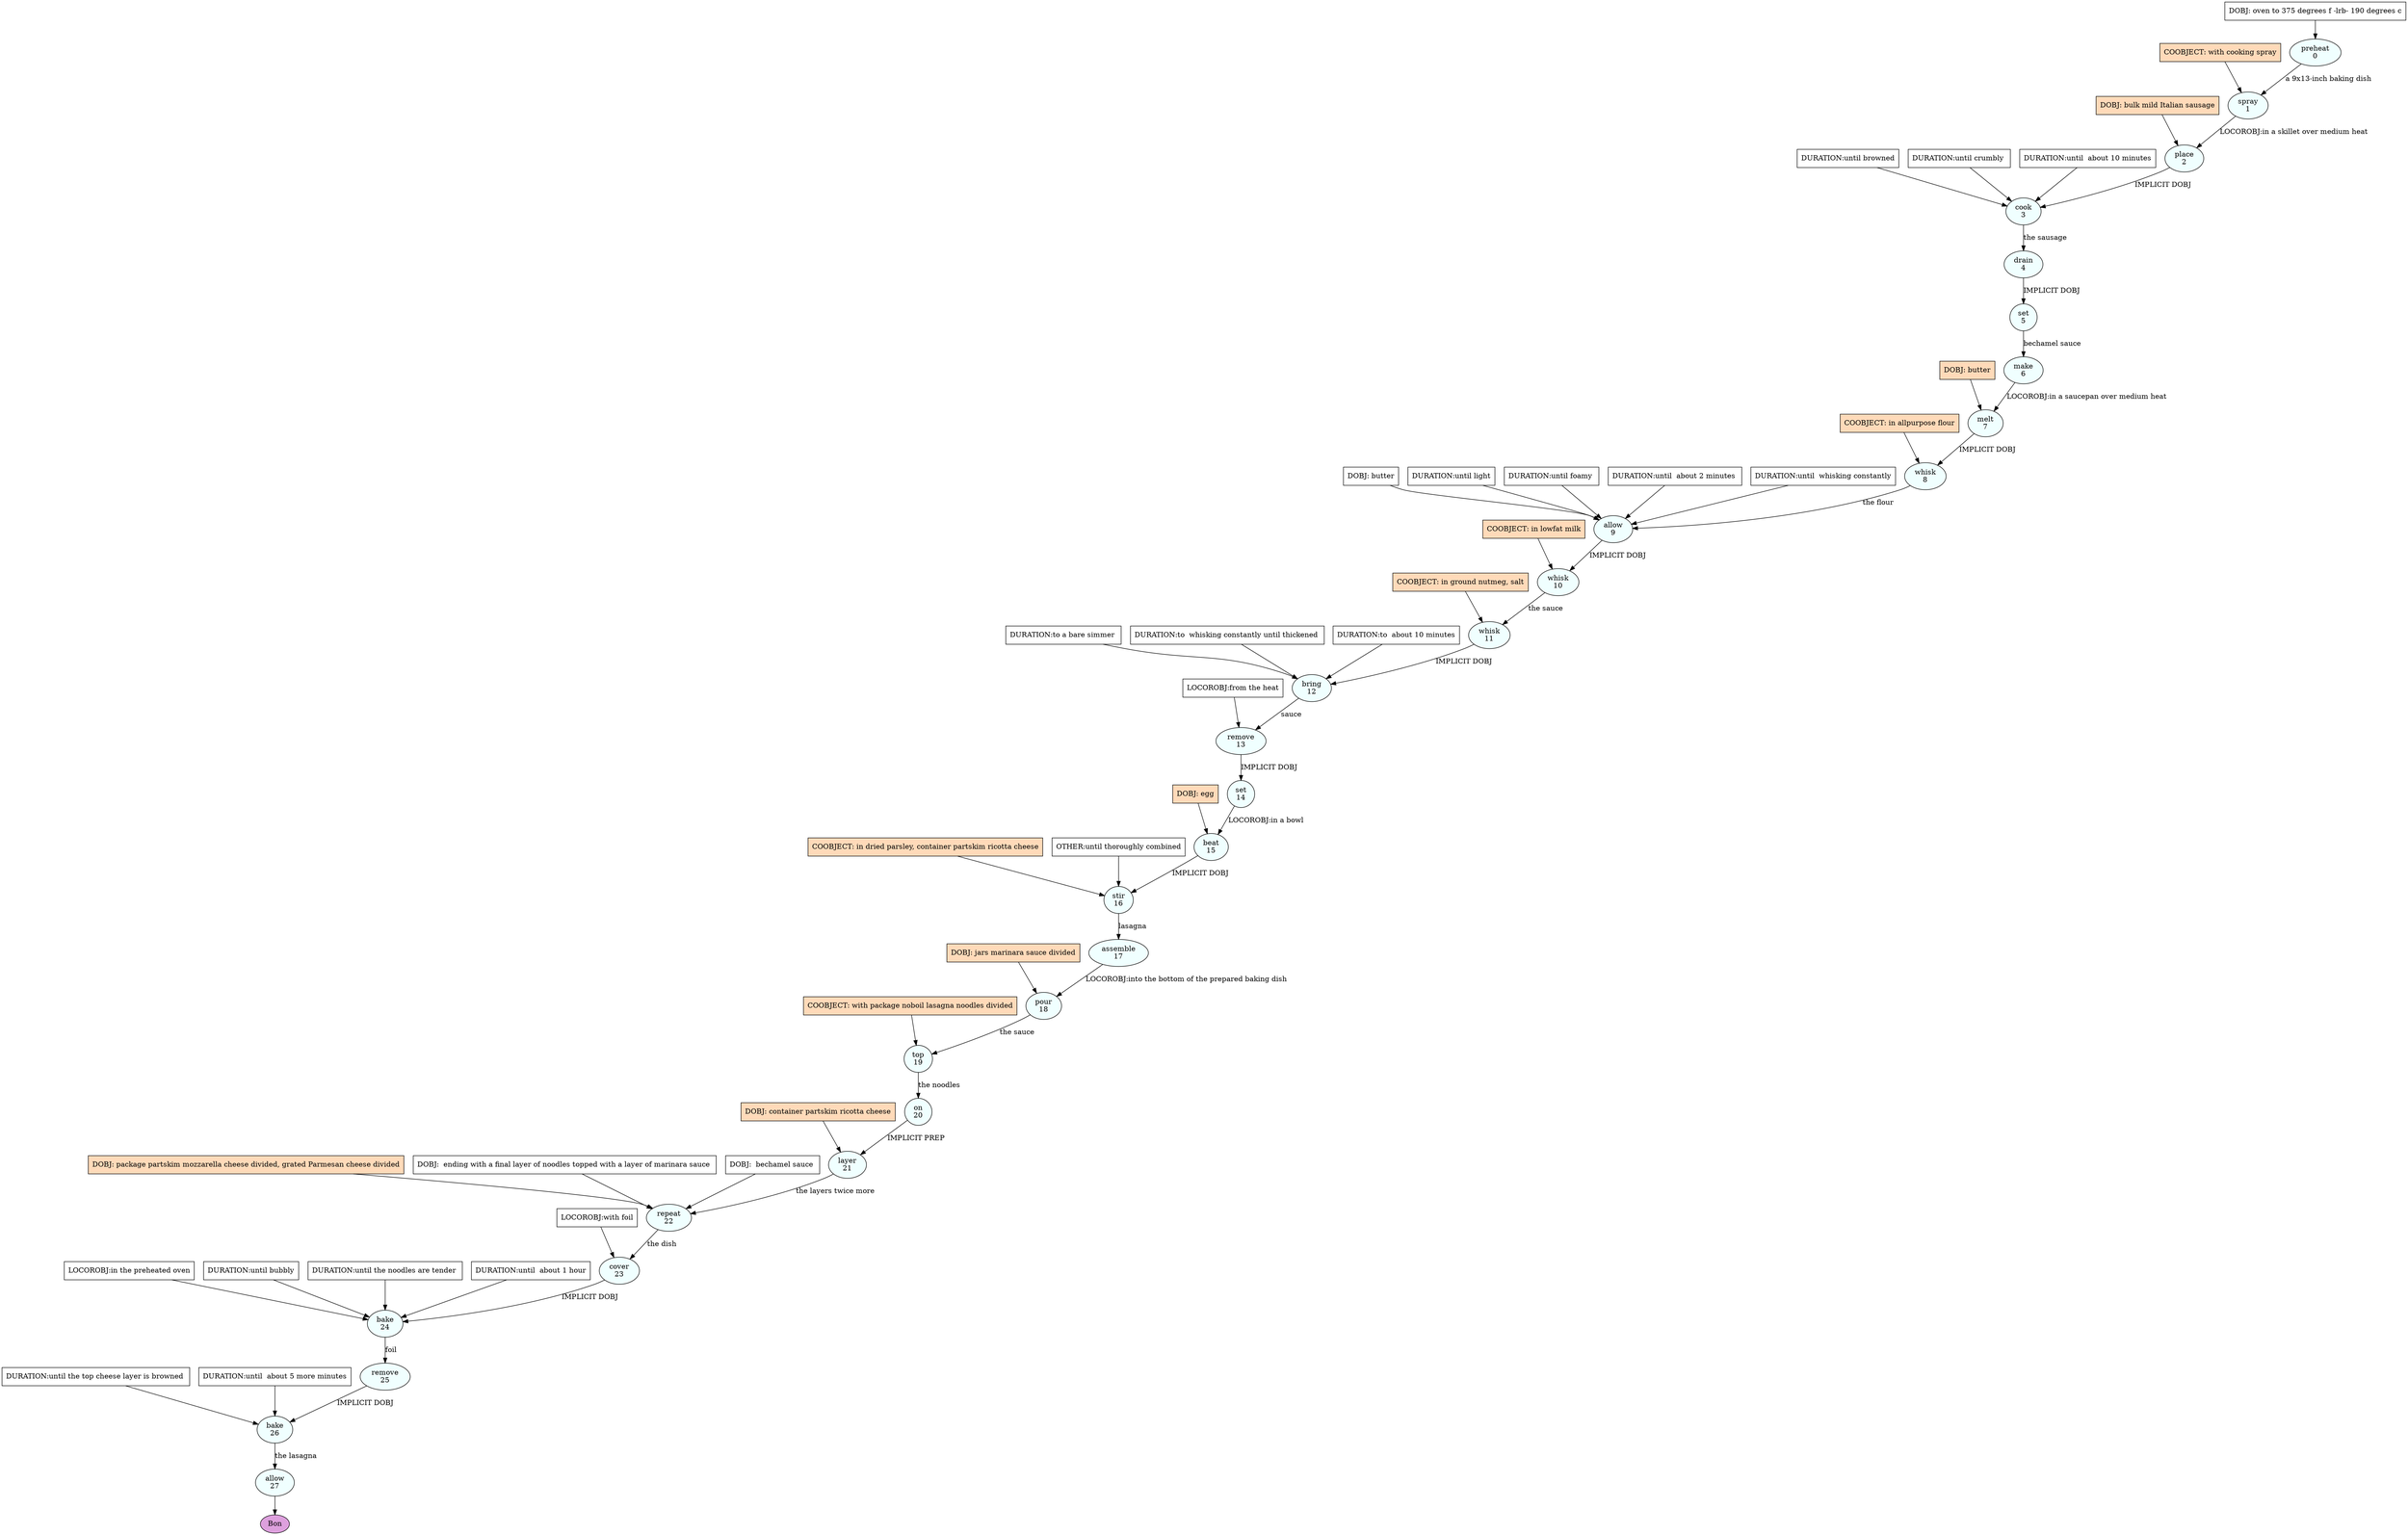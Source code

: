 digraph recipe {
E0[label="preheat
0", shape=oval, style=filled, fillcolor=azure]
E1[label="spray
1", shape=oval, style=filled, fillcolor=azure]
E2[label="place
2", shape=oval, style=filled, fillcolor=azure]
E3[label="cook
3", shape=oval, style=filled, fillcolor=azure]
E4[label="drain
4", shape=oval, style=filled, fillcolor=azure]
E5[label="set
5", shape=oval, style=filled, fillcolor=azure]
E6[label="make
6", shape=oval, style=filled, fillcolor=azure]
E7[label="melt
7", shape=oval, style=filled, fillcolor=azure]
E8[label="whisk
8", shape=oval, style=filled, fillcolor=azure]
E9[label="allow
9", shape=oval, style=filled, fillcolor=azure]
E10[label="whisk
10", shape=oval, style=filled, fillcolor=azure]
E11[label="whisk
11", shape=oval, style=filled, fillcolor=azure]
E12[label="bring
12", shape=oval, style=filled, fillcolor=azure]
E13[label="remove
13", shape=oval, style=filled, fillcolor=azure]
E14[label="set
14", shape=oval, style=filled, fillcolor=azure]
E15[label="beat
15", shape=oval, style=filled, fillcolor=azure]
E16[label="stir
16", shape=oval, style=filled, fillcolor=azure]
E17[label="assemble
17", shape=oval, style=filled, fillcolor=azure]
E18[label="pour
18", shape=oval, style=filled, fillcolor=azure]
E19[label="top
19", shape=oval, style=filled, fillcolor=azure]
E20[label="on
20", shape=oval, style=filled, fillcolor=azure]
E21[label="layer
21", shape=oval, style=filled, fillcolor=azure]
E22[label="repeat
22", shape=oval, style=filled, fillcolor=azure]
E23[label="cover
23", shape=oval, style=filled, fillcolor=azure]
E24[label="bake
24", shape=oval, style=filled, fillcolor=azure]
E25[label="remove
25", shape=oval, style=filled, fillcolor=azure]
E26[label="bake
26", shape=oval, style=filled, fillcolor=azure]
E27[label="allow
27", shape=oval, style=filled, fillcolor=azure]
D0[label="DOBJ: oven to 375 degrees f -lrb- 190 degrees c", shape=box, style=filled, fillcolor=white]
D0 -> E0
E0 -> E1 [label="a 9x13-inch baking dish"]
P1_0_ing[label="COOBJECT: with cooking spray", shape=box, style=filled, fillcolor=peachpuff]
P1_0_ing -> E1
D2_ing[label="DOBJ: bulk mild Italian sausage", shape=box, style=filled, fillcolor=peachpuff]
D2_ing -> E2
E1 -> E2 [label="LOCOROBJ:in a skillet over medium heat"]
E2 -> E3 [label="IMPLICIT DOBJ"]
P3_0_0[label="DURATION:until browned", shape=box, style=filled, fillcolor=white]
P3_0_0 -> E3
P3_0_1[label="DURATION:until crumbly ", shape=box, style=filled, fillcolor=white]
P3_0_1 -> E3
P3_0_2[label="DURATION:until  about 10 minutes", shape=box, style=filled, fillcolor=white]
P3_0_2 -> E3
E3 -> E4 [label="the sausage"]
E4 -> E5 [label="IMPLICIT DOBJ"]
E5 -> E6 [label="bechamel sauce"]
D7_ing[label="DOBJ: butter", shape=box, style=filled, fillcolor=peachpuff]
D7_ing -> E7
E6 -> E7 [label="LOCOROBJ:in a saucepan over medium heat"]
E7 -> E8 [label="IMPLICIT DOBJ"]
P8_0_ing[label="COOBJECT: in allpurpose flour", shape=box, style=filled, fillcolor=peachpuff]
P8_0_ing -> E8
E8 -> E9 [label="the flour"]
D9_1[label="DOBJ: butter", shape=box, style=filled, fillcolor=white]
D9_1 -> E9
P9_0_0[label="DURATION:until light", shape=box, style=filled, fillcolor=white]
P9_0_0 -> E9
P9_0_1[label="DURATION:until foamy ", shape=box, style=filled, fillcolor=white]
P9_0_1 -> E9
P9_0_2[label="DURATION:until  about 2 minutes ", shape=box, style=filled, fillcolor=white]
P9_0_2 -> E9
P9_0_3[label="DURATION:until  whisking constantly", shape=box, style=filled, fillcolor=white]
P9_0_3 -> E9
E9 -> E10 [label="IMPLICIT DOBJ"]
P10_0_ing[label="COOBJECT: in lowfat milk", shape=box, style=filled, fillcolor=peachpuff]
P10_0_ing -> E10
E10 -> E11 [label="the sauce"]
P11_0_ing[label="COOBJECT: in ground nutmeg, salt", shape=box, style=filled, fillcolor=peachpuff]
P11_0_ing -> E11
E11 -> E12 [label="IMPLICIT DOBJ"]
P12_0_0[label="DURATION:to a bare simmer ", shape=box, style=filled, fillcolor=white]
P12_0_0 -> E12
P12_0_1[label="DURATION:to  whisking constantly until thickened ", shape=box, style=filled, fillcolor=white]
P12_0_1 -> E12
P12_0_2[label="DURATION:to  about 10 minutes", shape=box, style=filled, fillcolor=white]
P12_0_2 -> E12
E12 -> E13 [label="sauce"]
P13_0_0[label="LOCOROBJ:from the heat", shape=box, style=filled, fillcolor=white]
P13_0_0 -> E13
E13 -> E14 [label="IMPLICIT DOBJ"]
D15_ing[label="DOBJ: egg", shape=box, style=filled, fillcolor=peachpuff]
D15_ing -> E15
E14 -> E15 [label="LOCOROBJ:in a bowl"]
E15 -> E16 [label="IMPLICIT DOBJ"]
P16_0_ing[label="COOBJECT: in dried parsley, container partskim ricotta cheese", shape=box, style=filled, fillcolor=peachpuff]
P16_0_ing -> E16
P16_1_0[label="OTHER:until thoroughly combined", shape=box, style=filled, fillcolor=white]
P16_1_0 -> E16
E16 -> E17 [label="lasagna"]
D18_ing[label="DOBJ: jars marinara sauce divided", shape=box, style=filled, fillcolor=peachpuff]
D18_ing -> E18
E17 -> E18 [label="LOCOROBJ:into the bottom of the prepared baking dish"]
E18 -> E19 [label="the sauce"]
P19_0_ing[label="COOBJECT: with package noboil lasagna noodles divided", shape=box, style=filled, fillcolor=peachpuff]
P19_0_ing -> E19
E19 -> E20 [label="the noodles"]
D21_ing[label="DOBJ: container partskim ricotta cheese", shape=box, style=filled, fillcolor=peachpuff]
D21_ing -> E21
E20 -> E21 [label="IMPLICIT PREP"]
D22_ing[label="DOBJ: package partskim mozzarella cheese divided, grated Parmesan cheese divided", shape=box, style=filled, fillcolor=peachpuff]
D22_ing -> E22
E21 -> E22 [label="the layers twice more "]
D22_1[label="DOBJ:  ending with a final layer of noodles topped with a layer of marinara sauce ", shape=box, style=filled, fillcolor=white]
D22_1 -> E22
D22_2[label="DOBJ:  bechamel sauce ", shape=box, style=filled, fillcolor=white]
D22_2 -> E22
E22 -> E23 [label="the dish"]
P23_0_0[label="LOCOROBJ:with foil", shape=box, style=filled, fillcolor=white]
P23_0_0 -> E23
E23 -> E24 [label="IMPLICIT DOBJ"]
P24_0_0[label="LOCOROBJ:in the preheated oven", shape=box, style=filled, fillcolor=white]
P24_0_0 -> E24
P24_1_0[label="DURATION:until bubbly", shape=box, style=filled, fillcolor=white]
P24_1_0 -> E24
P24_1_1[label="DURATION:until the noodles are tender ", shape=box, style=filled, fillcolor=white]
P24_1_1 -> E24
P24_1_2[label="DURATION:until  about 1 hour", shape=box, style=filled, fillcolor=white]
P24_1_2 -> E24
E24 -> E25 [label="foil"]
E25 -> E26 [label="IMPLICIT DOBJ"]
P26_0_0[label="DURATION:until the top cheese layer is browned ", shape=box, style=filled, fillcolor=white]
P26_0_0 -> E26
P26_0_1[label="DURATION:until  about 5 more minutes", shape=box, style=filled, fillcolor=white]
P26_0_1 -> E26
E26 -> E27 [label="the lasagna"]
EOR[label="Bon", shape=oval, style=filled, fillcolor=plum]
E27 -> EOR
}
